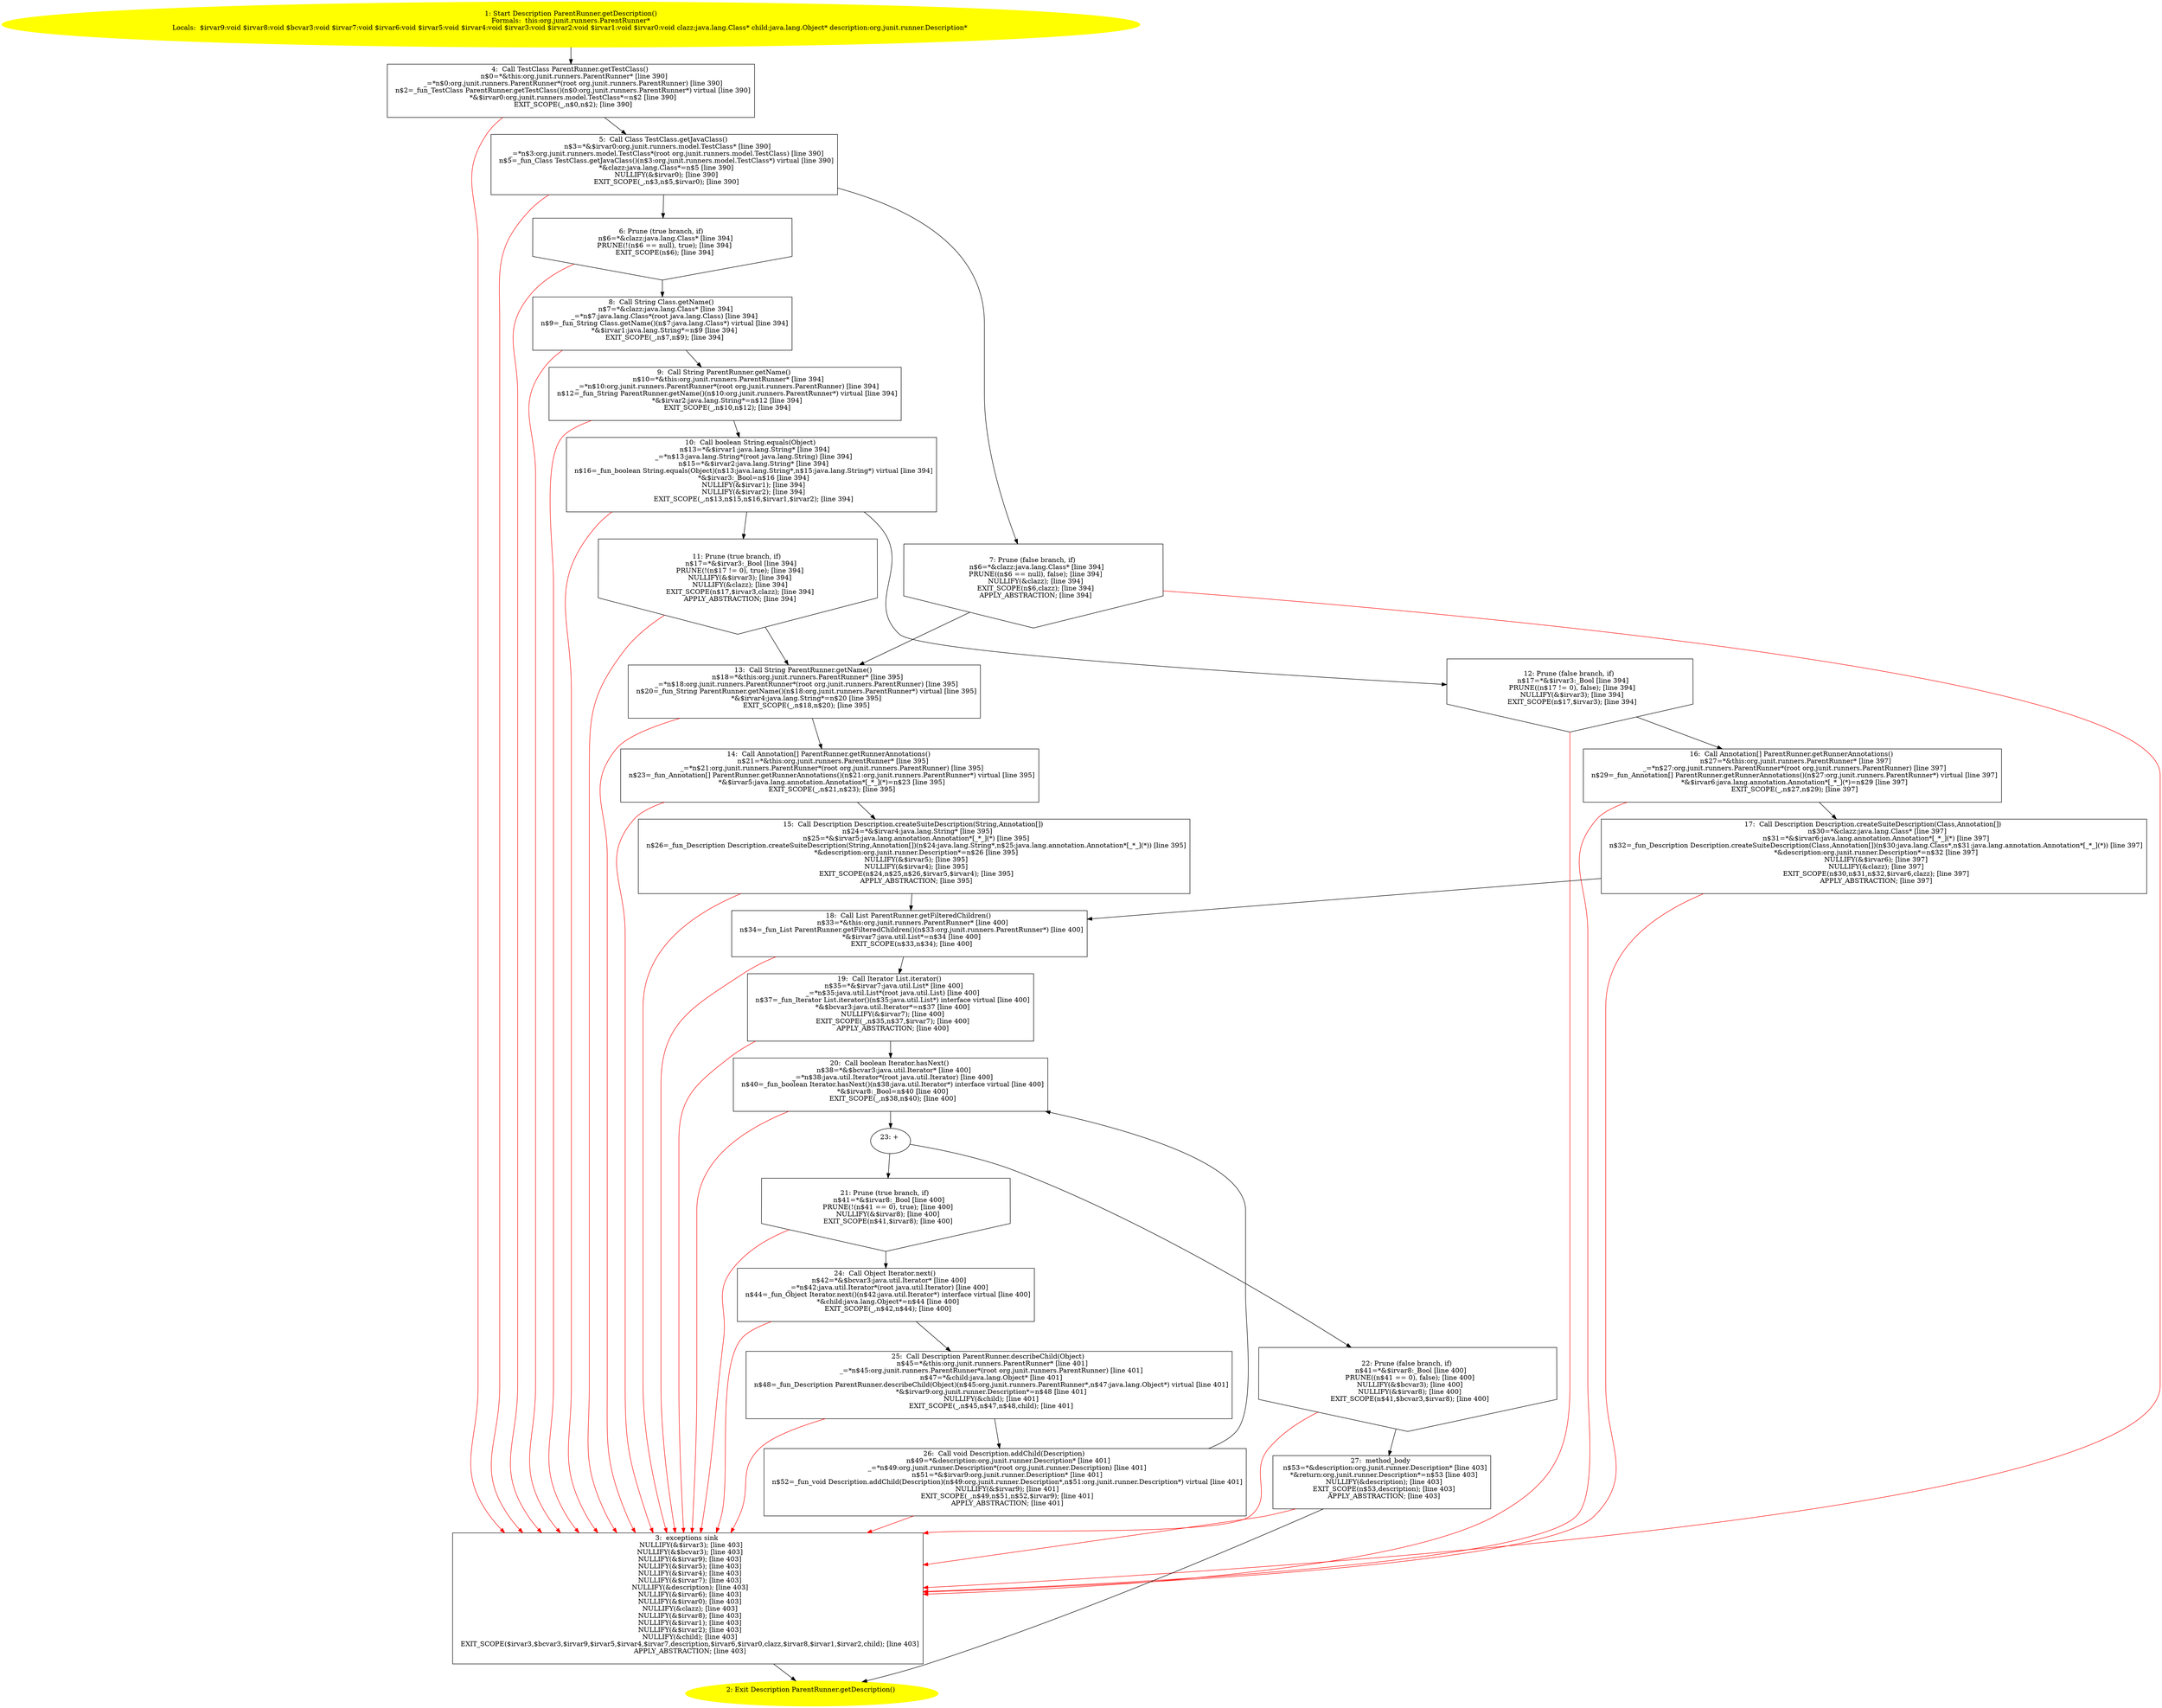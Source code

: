 /* @generated */
digraph cfg {
"org.junit.runners.ParentRunner.getDescription():org.junit.runner.Description.814c87c9909b89caf096c546d67b4e1a_1" [label="1: Start Description ParentRunner.getDescription()\nFormals:  this:org.junit.runners.ParentRunner*\nLocals:  $irvar9:void $irvar8:void $bcvar3:void $irvar7:void $irvar6:void $irvar5:void $irvar4:void $irvar3:void $irvar2:void $irvar1:void $irvar0:void clazz:java.lang.Class* child:java.lang.Object* description:org.junit.runner.Description* \n  " color=yellow style=filled]
	

	 "org.junit.runners.ParentRunner.getDescription():org.junit.runner.Description.814c87c9909b89caf096c546d67b4e1a_1" -> "org.junit.runners.ParentRunner.getDescription():org.junit.runner.Description.814c87c9909b89caf096c546d67b4e1a_4" ;
"org.junit.runners.ParentRunner.getDescription():org.junit.runner.Description.814c87c9909b89caf096c546d67b4e1a_2" [label="2: Exit Description ParentRunner.getDescription() \n  " color=yellow style=filled]
	

"org.junit.runners.ParentRunner.getDescription():org.junit.runner.Description.814c87c9909b89caf096c546d67b4e1a_3" [label="3:  exceptions sink \n   NULLIFY(&$irvar3); [line 403]\n  NULLIFY(&$bcvar3); [line 403]\n  NULLIFY(&$irvar9); [line 403]\n  NULLIFY(&$irvar5); [line 403]\n  NULLIFY(&$irvar4); [line 403]\n  NULLIFY(&$irvar7); [line 403]\n  NULLIFY(&description); [line 403]\n  NULLIFY(&$irvar6); [line 403]\n  NULLIFY(&$irvar0); [line 403]\n  NULLIFY(&clazz); [line 403]\n  NULLIFY(&$irvar8); [line 403]\n  NULLIFY(&$irvar1); [line 403]\n  NULLIFY(&$irvar2); [line 403]\n  NULLIFY(&child); [line 403]\n  EXIT_SCOPE($irvar3,$bcvar3,$irvar9,$irvar5,$irvar4,$irvar7,description,$irvar6,$irvar0,clazz,$irvar8,$irvar1,$irvar2,child); [line 403]\n  APPLY_ABSTRACTION; [line 403]\n " shape="box"]
	

	 "org.junit.runners.ParentRunner.getDescription():org.junit.runner.Description.814c87c9909b89caf096c546d67b4e1a_3" -> "org.junit.runners.ParentRunner.getDescription():org.junit.runner.Description.814c87c9909b89caf096c546d67b4e1a_2" ;
"org.junit.runners.ParentRunner.getDescription():org.junit.runner.Description.814c87c9909b89caf096c546d67b4e1a_4" [label="4:  Call TestClass ParentRunner.getTestClass() \n   n$0=*&this:org.junit.runners.ParentRunner* [line 390]\n  _=*n$0:org.junit.runners.ParentRunner*(root org.junit.runners.ParentRunner) [line 390]\n  n$2=_fun_TestClass ParentRunner.getTestClass()(n$0:org.junit.runners.ParentRunner*) virtual [line 390]\n  *&$irvar0:org.junit.runners.model.TestClass*=n$2 [line 390]\n  EXIT_SCOPE(_,n$0,n$2); [line 390]\n " shape="box"]
	

	 "org.junit.runners.ParentRunner.getDescription():org.junit.runner.Description.814c87c9909b89caf096c546d67b4e1a_4" -> "org.junit.runners.ParentRunner.getDescription():org.junit.runner.Description.814c87c9909b89caf096c546d67b4e1a_5" ;
	 "org.junit.runners.ParentRunner.getDescription():org.junit.runner.Description.814c87c9909b89caf096c546d67b4e1a_4" -> "org.junit.runners.ParentRunner.getDescription():org.junit.runner.Description.814c87c9909b89caf096c546d67b4e1a_3" [color="red" ];
"org.junit.runners.ParentRunner.getDescription():org.junit.runner.Description.814c87c9909b89caf096c546d67b4e1a_5" [label="5:  Call Class TestClass.getJavaClass() \n   n$3=*&$irvar0:org.junit.runners.model.TestClass* [line 390]\n  _=*n$3:org.junit.runners.model.TestClass*(root org.junit.runners.model.TestClass) [line 390]\n  n$5=_fun_Class TestClass.getJavaClass()(n$3:org.junit.runners.model.TestClass*) virtual [line 390]\n  *&clazz:java.lang.Class*=n$5 [line 390]\n  NULLIFY(&$irvar0); [line 390]\n  EXIT_SCOPE(_,n$3,n$5,$irvar0); [line 390]\n " shape="box"]
	

	 "org.junit.runners.ParentRunner.getDescription():org.junit.runner.Description.814c87c9909b89caf096c546d67b4e1a_5" -> "org.junit.runners.ParentRunner.getDescription():org.junit.runner.Description.814c87c9909b89caf096c546d67b4e1a_6" ;
	 "org.junit.runners.ParentRunner.getDescription():org.junit.runner.Description.814c87c9909b89caf096c546d67b4e1a_5" -> "org.junit.runners.ParentRunner.getDescription():org.junit.runner.Description.814c87c9909b89caf096c546d67b4e1a_7" ;
	 "org.junit.runners.ParentRunner.getDescription():org.junit.runner.Description.814c87c9909b89caf096c546d67b4e1a_5" -> "org.junit.runners.ParentRunner.getDescription():org.junit.runner.Description.814c87c9909b89caf096c546d67b4e1a_3" [color="red" ];
"org.junit.runners.ParentRunner.getDescription():org.junit.runner.Description.814c87c9909b89caf096c546d67b4e1a_6" [label="6: Prune (true branch, if) \n   n$6=*&clazz:java.lang.Class* [line 394]\n  PRUNE(!(n$6 == null), true); [line 394]\n  EXIT_SCOPE(n$6); [line 394]\n " shape="invhouse"]
	

	 "org.junit.runners.ParentRunner.getDescription():org.junit.runner.Description.814c87c9909b89caf096c546d67b4e1a_6" -> "org.junit.runners.ParentRunner.getDescription():org.junit.runner.Description.814c87c9909b89caf096c546d67b4e1a_8" ;
	 "org.junit.runners.ParentRunner.getDescription():org.junit.runner.Description.814c87c9909b89caf096c546d67b4e1a_6" -> "org.junit.runners.ParentRunner.getDescription():org.junit.runner.Description.814c87c9909b89caf096c546d67b4e1a_3" [color="red" ];
"org.junit.runners.ParentRunner.getDescription():org.junit.runner.Description.814c87c9909b89caf096c546d67b4e1a_7" [label="7: Prune (false branch, if) \n   n$6=*&clazz:java.lang.Class* [line 394]\n  PRUNE((n$6 == null), false); [line 394]\n  NULLIFY(&clazz); [line 394]\n  EXIT_SCOPE(n$6,clazz); [line 394]\n  APPLY_ABSTRACTION; [line 394]\n " shape="invhouse"]
	

	 "org.junit.runners.ParentRunner.getDescription():org.junit.runner.Description.814c87c9909b89caf096c546d67b4e1a_7" -> "org.junit.runners.ParentRunner.getDescription():org.junit.runner.Description.814c87c9909b89caf096c546d67b4e1a_13" ;
	 "org.junit.runners.ParentRunner.getDescription():org.junit.runner.Description.814c87c9909b89caf096c546d67b4e1a_7" -> "org.junit.runners.ParentRunner.getDescription():org.junit.runner.Description.814c87c9909b89caf096c546d67b4e1a_3" [color="red" ];
"org.junit.runners.ParentRunner.getDescription():org.junit.runner.Description.814c87c9909b89caf096c546d67b4e1a_8" [label="8:  Call String Class.getName() \n   n$7=*&clazz:java.lang.Class* [line 394]\n  _=*n$7:java.lang.Class*(root java.lang.Class) [line 394]\n  n$9=_fun_String Class.getName()(n$7:java.lang.Class*) virtual [line 394]\n  *&$irvar1:java.lang.String*=n$9 [line 394]\n  EXIT_SCOPE(_,n$7,n$9); [line 394]\n " shape="box"]
	

	 "org.junit.runners.ParentRunner.getDescription():org.junit.runner.Description.814c87c9909b89caf096c546d67b4e1a_8" -> "org.junit.runners.ParentRunner.getDescription():org.junit.runner.Description.814c87c9909b89caf096c546d67b4e1a_9" ;
	 "org.junit.runners.ParentRunner.getDescription():org.junit.runner.Description.814c87c9909b89caf096c546d67b4e1a_8" -> "org.junit.runners.ParentRunner.getDescription():org.junit.runner.Description.814c87c9909b89caf096c546d67b4e1a_3" [color="red" ];
"org.junit.runners.ParentRunner.getDescription():org.junit.runner.Description.814c87c9909b89caf096c546d67b4e1a_9" [label="9:  Call String ParentRunner.getName() \n   n$10=*&this:org.junit.runners.ParentRunner* [line 394]\n  _=*n$10:org.junit.runners.ParentRunner*(root org.junit.runners.ParentRunner) [line 394]\n  n$12=_fun_String ParentRunner.getName()(n$10:org.junit.runners.ParentRunner*) virtual [line 394]\n  *&$irvar2:java.lang.String*=n$12 [line 394]\n  EXIT_SCOPE(_,n$10,n$12); [line 394]\n " shape="box"]
	

	 "org.junit.runners.ParentRunner.getDescription():org.junit.runner.Description.814c87c9909b89caf096c546d67b4e1a_9" -> "org.junit.runners.ParentRunner.getDescription():org.junit.runner.Description.814c87c9909b89caf096c546d67b4e1a_10" ;
	 "org.junit.runners.ParentRunner.getDescription():org.junit.runner.Description.814c87c9909b89caf096c546d67b4e1a_9" -> "org.junit.runners.ParentRunner.getDescription():org.junit.runner.Description.814c87c9909b89caf096c546d67b4e1a_3" [color="red" ];
"org.junit.runners.ParentRunner.getDescription():org.junit.runner.Description.814c87c9909b89caf096c546d67b4e1a_10" [label="10:  Call boolean String.equals(Object) \n   n$13=*&$irvar1:java.lang.String* [line 394]\n  _=*n$13:java.lang.String*(root java.lang.String) [line 394]\n  n$15=*&$irvar2:java.lang.String* [line 394]\n  n$16=_fun_boolean String.equals(Object)(n$13:java.lang.String*,n$15:java.lang.String*) virtual [line 394]\n  *&$irvar3:_Bool=n$16 [line 394]\n  NULLIFY(&$irvar1); [line 394]\n  NULLIFY(&$irvar2); [line 394]\n  EXIT_SCOPE(_,n$13,n$15,n$16,$irvar1,$irvar2); [line 394]\n " shape="box"]
	

	 "org.junit.runners.ParentRunner.getDescription():org.junit.runner.Description.814c87c9909b89caf096c546d67b4e1a_10" -> "org.junit.runners.ParentRunner.getDescription():org.junit.runner.Description.814c87c9909b89caf096c546d67b4e1a_11" ;
	 "org.junit.runners.ParentRunner.getDescription():org.junit.runner.Description.814c87c9909b89caf096c546d67b4e1a_10" -> "org.junit.runners.ParentRunner.getDescription():org.junit.runner.Description.814c87c9909b89caf096c546d67b4e1a_12" ;
	 "org.junit.runners.ParentRunner.getDescription():org.junit.runner.Description.814c87c9909b89caf096c546d67b4e1a_10" -> "org.junit.runners.ParentRunner.getDescription():org.junit.runner.Description.814c87c9909b89caf096c546d67b4e1a_3" [color="red" ];
"org.junit.runners.ParentRunner.getDescription():org.junit.runner.Description.814c87c9909b89caf096c546d67b4e1a_11" [label="11: Prune (true branch, if) \n   n$17=*&$irvar3:_Bool [line 394]\n  PRUNE(!(n$17 != 0), true); [line 394]\n  NULLIFY(&$irvar3); [line 394]\n  NULLIFY(&clazz); [line 394]\n  EXIT_SCOPE(n$17,$irvar3,clazz); [line 394]\n  APPLY_ABSTRACTION; [line 394]\n " shape="invhouse"]
	

	 "org.junit.runners.ParentRunner.getDescription():org.junit.runner.Description.814c87c9909b89caf096c546d67b4e1a_11" -> "org.junit.runners.ParentRunner.getDescription():org.junit.runner.Description.814c87c9909b89caf096c546d67b4e1a_13" ;
	 "org.junit.runners.ParentRunner.getDescription():org.junit.runner.Description.814c87c9909b89caf096c546d67b4e1a_11" -> "org.junit.runners.ParentRunner.getDescription():org.junit.runner.Description.814c87c9909b89caf096c546d67b4e1a_3" [color="red" ];
"org.junit.runners.ParentRunner.getDescription():org.junit.runner.Description.814c87c9909b89caf096c546d67b4e1a_12" [label="12: Prune (false branch, if) \n   n$17=*&$irvar3:_Bool [line 394]\n  PRUNE((n$17 != 0), false); [line 394]\n  NULLIFY(&$irvar3); [line 394]\n  EXIT_SCOPE(n$17,$irvar3); [line 394]\n " shape="invhouse"]
	

	 "org.junit.runners.ParentRunner.getDescription():org.junit.runner.Description.814c87c9909b89caf096c546d67b4e1a_12" -> "org.junit.runners.ParentRunner.getDescription():org.junit.runner.Description.814c87c9909b89caf096c546d67b4e1a_16" ;
	 "org.junit.runners.ParentRunner.getDescription():org.junit.runner.Description.814c87c9909b89caf096c546d67b4e1a_12" -> "org.junit.runners.ParentRunner.getDescription():org.junit.runner.Description.814c87c9909b89caf096c546d67b4e1a_3" [color="red" ];
"org.junit.runners.ParentRunner.getDescription():org.junit.runner.Description.814c87c9909b89caf096c546d67b4e1a_13" [label="13:  Call String ParentRunner.getName() \n   n$18=*&this:org.junit.runners.ParentRunner* [line 395]\n  _=*n$18:org.junit.runners.ParentRunner*(root org.junit.runners.ParentRunner) [line 395]\n  n$20=_fun_String ParentRunner.getName()(n$18:org.junit.runners.ParentRunner*) virtual [line 395]\n  *&$irvar4:java.lang.String*=n$20 [line 395]\n  EXIT_SCOPE(_,n$18,n$20); [line 395]\n " shape="box"]
	

	 "org.junit.runners.ParentRunner.getDescription():org.junit.runner.Description.814c87c9909b89caf096c546d67b4e1a_13" -> "org.junit.runners.ParentRunner.getDescription():org.junit.runner.Description.814c87c9909b89caf096c546d67b4e1a_14" ;
	 "org.junit.runners.ParentRunner.getDescription():org.junit.runner.Description.814c87c9909b89caf096c546d67b4e1a_13" -> "org.junit.runners.ParentRunner.getDescription():org.junit.runner.Description.814c87c9909b89caf096c546d67b4e1a_3" [color="red" ];
"org.junit.runners.ParentRunner.getDescription():org.junit.runner.Description.814c87c9909b89caf096c546d67b4e1a_14" [label="14:  Call Annotation[] ParentRunner.getRunnerAnnotations() \n   n$21=*&this:org.junit.runners.ParentRunner* [line 395]\n  _=*n$21:org.junit.runners.ParentRunner*(root org.junit.runners.ParentRunner) [line 395]\n  n$23=_fun_Annotation[] ParentRunner.getRunnerAnnotations()(n$21:org.junit.runners.ParentRunner*) virtual [line 395]\n  *&$irvar5:java.lang.annotation.Annotation*[_*_](*)=n$23 [line 395]\n  EXIT_SCOPE(_,n$21,n$23); [line 395]\n " shape="box"]
	

	 "org.junit.runners.ParentRunner.getDescription():org.junit.runner.Description.814c87c9909b89caf096c546d67b4e1a_14" -> "org.junit.runners.ParentRunner.getDescription():org.junit.runner.Description.814c87c9909b89caf096c546d67b4e1a_15" ;
	 "org.junit.runners.ParentRunner.getDescription():org.junit.runner.Description.814c87c9909b89caf096c546d67b4e1a_14" -> "org.junit.runners.ParentRunner.getDescription():org.junit.runner.Description.814c87c9909b89caf096c546d67b4e1a_3" [color="red" ];
"org.junit.runners.ParentRunner.getDescription():org.junit.runner.Description.814c87c9909b89caf096c546d67b4e1a_15" [label="15:  Call Description Description.createSuiteDescription(String,Annotation[]) \n   n$24=*&$irvar4:java.lang.String* [line 395]\n  n$25=*&$irvar5:java.lang.annotation.Annotation*[_*_](*) [line 395]\n  n$26=_fun_Description Description.createSuiteDescription(String,Annotation[])(n$24:java.lang.String*,n$25:java.lang.annotation.Annotation*[_*_](*)) [line 395]\n  *&description:org.junit.runner.Description*=n$26 [line 395]\n  NULLIFY(&$irvar5); [line 395]\n  NULLIFY(&$irvar4); [line 395]\n  EXIT_SCOPE(n$24,n$25,n$26,$irvar5,$irvar4); [line 395]\n  APPLY_ABSTRACTION; [line 395]\n " shape="box"]
	

	 "org.junit.runners.ParentRunner.getDescription():org.junit.runner.Description.814c87c9909b89caf096c546d67b4e1a_15" -> "org.junit.runners.ParentRunner.getDescription():org.junit.runner.Description.814c87c9909b89caf096c546d67b4e1a_18" ;
	 "org.junit.runners.ParentRunner.getDescription():org.junit.runner.Description.814c87c9909b89caf096c546d67b4e1a_15" -> "org.junit.runners.ParentRunner.getDescription():org.junit.runner.Description.814c87c9909b89caf096c546d67b4e1a_3" [color="red" ];
"org.junit.runners.ParentRunner.getDescription():org.junit.runner.Description.814c87c9909b89caf096c546d67b4e1a_16" [label="16:  Call Annotation[] ParentRunner.getRunnerAnnotations() \n   n$27=*&this:org.junit.runners.ParentRunner* [line 397]\n  _=*n$27:org.junit.runners.ParentRunner*(root org.junit.runners.ParentRunner) [line 397]\n  n$29=_fun_Annotation[] ParentRunner.getRunnerAnnotations()(n$27:org.junit.runners.ParentRunner*) virtual [line 397]\n  *&$irvar6:java.lang.annotation.Annotation*[_*_](*)=n$29 [line 397]\n  EXIT_SCOPE(_,n$27,n$29); [line 397]\n " shape="box"]
	

	 "org.junit.runners.ParentRunner.getDescription():org.junit.runner.Description.814c87c9909b89caf096c546d67b4e1a_16" -> "org.junit.runners.ParentRunner.getDescription():org.junit.runner.Description.814c87c9909b89caf096c546d67b4e1a_17" ;
	 "org.junit.runners.ParentRunner.getDescription():org.junit.runner.Description.814c87c9909b89caf096c546d67b4e1a_16" -> "org.junit.runners.ParentRunner.getDescription():org.junit.runner.Description.814c87c9909b89caf096c546d67b4e1a_3" [color="red" ];
"org.junit.runners.ParentRunner.getDescription():org.junit.runner.Description.814c87c9909b89caf096c546d67b4e1a_17" [label="17:  Call Description Description.createSuiteDescription(Class,Annotation[]) \n   n$30=*&clazz:java.lang.Class* [line 397]\n  n$31=*&$irvar6:java.lang.annotation.Annotation*[_*_](*) [line 397]\n  n$32=_fun_Description Description.createSuiteDescription(Class,Annotation[])(n$30:java.lang.Class*,n$31:java.lang.annotation.Annotation*[_*_](*)) [line 397]\n  *&description:org.junit.runner.Description*=n$32 [line 397]\n  NULLIFY(&$irvar6); [line 397]\n  NULLIFY(&clazz); [line 397]\n  EXIT_SCOPE(n$30,n$31,n$32,$irvar6,clazz); [line 397]\n  APPLY_ABSTRACTION; [line 397]\n " shape="box"]
	

	 "org.junit.runners.ParentRunner.getDescription():org.junit.runner.Description.814c87c9909b89caf096c546d67b4e1a_17" -> "org.junit.runners.ParentRunner.getDescription():org.junit.runner.Description.814c87c9909b89caf096c546d67b4e1a_18" ;
	 "org.junit.runners.ParentRunner.getDescription():org.junit.runner.Description.814c87c9909b89caf096c546d67b4e1a_17" -> "org.junit.runners.ParentRunner.getDescription():org.junit.runner.Description.814c87c9909b89caf096c546d67b4e1a_3" [color="red" ];
"org.junit.runners.ParentRunner.getDescription():org.junit.runner.Description.814c87c9909b89caf096c546d67b4e1a_18" [label="18:  Call List ParentRunner.getFilteredChildren() \n   n$33=*&this:org.junit.runners.ParentRunner* [line 400]\n  n$34=_fun_List ParentRunner.getFilteredChildren()(n$33:org.junit.runners.ParentRunner*) [line 400]\n  *&$irvar7:java.util.List*=n$34 [line 400]\n  EXIT_SCOPE(n$33,n$34); [line 400]\n " shape="box"]
	

	 "org.junit.runners.ParentRunner.getDescription():org.junit.runner.Description.814c87c9909b89caf096c546d67b4e1a_18" -> "org.junit.runners.ParentRunner.getDescription():org.junit.runner.Description.814c87c9909b89caf096c546d67b4e1a_19" ;
	 "org.junit.runners.ParentRunner.getDescription():org.junit.runner.Description.814c87c9909b89caf096c546d67b4e1a_18" -> "org.junit.runners.ParentRunner.getDescription():org.junit.runner.Description.814c87c9909b89caf096c546d67b4e1a_3" [color="red" ];
"org.junit.runners.ParentRunner.getDescription():org.junit.runner.Description.814c87c9909b89caf096c546d67b4e1a_19" [label="19:  Call Iterator List.iterator() \n   n$35=*&$irvar7:java.util.List* [line 400]\n  _=*n$35:java.util.List*(root java.util.List) [line 400]\n  n$37=_fun_Iterator List.iterator()(n$35:java.util.List*) interface virtual [line 400]\n  *&$bcvar3:java.util.Iterator*=n$37 [line 400]\n  NULLIFY(&$irvar7); [line 400]\n  EXIT_SCOPE(_,n$35,n$37,$irvar7); [line 400]\n  APPLY_ABSTRACTION; [line 400]\n " shape="box"]
	

	 "org.junit.runners.ParentRunner.getDescription():org.junit.runner.Description.814c87c9909b89caf096c546d67b4e1a_19" -> "org.junit.runners.ParentRunner.getDescription():org.junit.runner.Description.814c87c9909b89caf096c546d67b4e1a_20" ;
	 "org.junit.runners.ParentRunner.getDescription():org.junit.runner.Description.814c87c9909b89caf096c546d67b4e1a_19" -> "org.junit.runners.ParentRunner.getDescription():org.junit.runner.Description.814c87c9909b89caf096c546d67b4e1a_3" [color="red" ];
"org.junit.runners.ParentRunner.getDescription():org.junit.runner.Description.814c87c9909b89caf096c546d67b4e1a_20" [label="20:  Call boolean Iterator.hasNext() \n   n$38=*&$bcvar3:java.util.Iterator* [line 400]\n  _=*n$38:java.util.Iterator*(root java.util.Iterator) [line 400]\n  n$40=_fun_boolean Iterator.hasNext()(n$38:java.util.Iterator*) interface virtual [line 400]\n  *&$irvar8:_Bool=n$40 [line 400]\n  EXIT_SCOPE(_,n$38,n$40); [line 400]\n " shape="box"]
	

	 "org.junit.runners.ParentRunner.getDescription():org.junit.runner.Description.814c87c9909b89caf096c546d67b4e1a_20" -> "org.junit.runners.ParentRunner.getDescription():org.junit.runner.Description.814c87c9909b89caf096c546d67b4e1a_23" ;
	 "org.junit.runners.ParentRunner.getDescription():org.junit.runner.Description.814c87c9909b89caf096c546d67b4e1a_20" -> "org.junit.runners.ParentRunner.getDescription():org.junit.runner.Description.814c87c9909b89caf096c546d67b4e1a_3" [color="red" ];
"org.junit.runners.ParentRunner.getDescription():org.junit.runner.Description.814c87c9909b89caf096c546d67b4e1a_21" [label="21: Prune (true branch, if) \n   n$41=*&$irvar8:_Bool [line 400]\n  PRUNE(!(n$41 == 0), true); [line 400]\n  NULLIFY(&$irvar8); [line 400]\n  EXIT_SCOPE(n$41,$irvar8); [line 400]\n " shape="invhouse"]
	

	 "org.junit.runners.ParentRunner.getDescription():org.junit.runner.Description.814c87c9909b89caf096c546d67b4e1a_21" -> "org.junit.runners.ParentRunner.getDescription():org.junit.runner.Description.814c87c9909b89caf096c546d67b4e1a_24" ;
	 "org.junit.runners.ParentRunner.getDescription():org.junit.runner.Description.814c87c9909b89caf096c546d67b4e1a_21" -> "org.junit.runners.ParentRunner.getDescription():org.junit.runner.Description.814c87c9909b89caf096c546d67b4e1a_3" [color="red" ];
"org.junit.runners.ParentRunner.getDescription():org.junit.runner.Description.814c87c9909b89caf096c546d67b4e1a_22" [label="22: Prune (false branch, if) \n   n$41=*&$irvar8:_Bool [line 400]\n  PRUNE((n$41 == 0), false); [line 400]\n  NULLIFY(&$bcvar3); [line 400]\n  NULLIFY(&$irvar8); [line 400]\n  EXIT_SCOPE(n$41,$bcvar3,$irvar8); [line 400]\n " shape="invhouse"]
	

	 "org.junit.runners.ParentRunner.getDescription():org.junit.runner.Description.814c87c9909b89caf096c546d67b4e1a_22" -> "org.junit.runners.ParentRunner.getDescription():org.junit.runner.Description.814c87c9909b89caf096c546d67b4e1a_27" ;
	 "org.junit.runners.ParentRunner.getDescription():org.junit.runner.Description.814c87c9909b89caf096c546d67b4e1a_22" -> "org.junit.runners.ParentRunner.getDescription():org.junit.runner.Description.814c87c9909b89caf096c546d67b4e1a_3" [color="red" ];
"org.junit.runners.ParentRunner.getDescription():org.junit.runner.Description.814c87c9909b89caf096c546d67b4e1a_23" [label="23: + \n  " ]
	

	 "org.junit.runners.ParentRunner.getDescription():org.junit.runner.Description.814c87c9909b89caf096c546d67b4e1a_23" -> "org.junit.runners.ParentRunner.getDescription():org.junit.runner.Description.814c87c9909b89caf096c546d67b4e1a_21" ;
	 "org.junit.runners.ParentRunner.getDescription():org.junit.runner.Description.814c87c9909b89caf096c546d67b4e1a_23" -> "org.junit.runners.ParentRunner.getDescription():org.junit.runner.Description.814c87c9909b89caf096c546d67b4e1a_22" ;
"org.junit.runners.ParentRunner.getDescription():org.junit.runner.Description.814c87c9909b89caf096c546d67b4e1a_24" [label="24:  Call Object Iterator.next() \n   n$42=*&$bcvar3:java.util.Iterator* [line 400]\n  _=*n$42:java.util.Iterator*(root java.util.Iterator) [line 400]\n  n$44=_fun_Object Iterator.next()(n$42:java.util.Iterator*) interface virtual [line 400]\n  *&child:java.lang.Object*=n$44 [line 400]\n  EXIT_SCOPE(_,n$42,n$44); [line 400]\n " shape="box"]
	

	 "org.junit.runners.ParentRunner.getDescription():org.junit.runner.Description.814c87c9909b89caf096c546d67b4e1a_24" -> "org.junit.runners.ParentRunner.getDescription():org.junit.runner.Description.814c87c9909b89caf096c546d67b4e1a_25" ;
	 "org.junit.runners.ParentRunner.getDescription():org.junit.runner.Description.814c87c9909b89caf096c546d67b4e1a_24" -> "org.junit.runners.ParentRunner.getDescription():org.junit.runner.Description.814c87c9909b89caf096c546d67b4e1a_3" [color="red" ];
"org.junit.runners.ParentRunner.getDescription():org.junit.runner.Description.814c87c9909b89caf096c546d67b4e1a_25" [label="25:  Call Description ParentRunner.describeChild(Object) \n   n$45=*&this:org.junit.runners.ParentRunner* [line 401]\n  _=*n$45:org.junit.runners.ParentRunner*(root org.junit.runners.ParentRunner) [line 401]\n  n$47=*&child:java.lang.Object* [line 401]\n  n$48=_fun_Description ParentRunner.describeChild(Object)(n$45:org.junit.runners.ParentRunner*,n$47:java.lang.Object*) virtual [line 401]\n  *&$irvar9:org.junit.runner.Description*=n$48 [line 401]\n  NULLIFY(&child); [line 401]\n  EXIT_SCOPE(_,n$45,n$47,n$48,child); [line 401]\n " shape="box"]
	

	 "org.junit.runners.ParentRunner.getDescription():org.junit.runner.Description.814c87c9909b89caf096c546d67b4e1a_25" -> "org.junit.runners.ParentRunner.getDescription():org.junit.runner.Description.814c87c9909b89caf096c546d67b4e1a_26" ;
	 "org.junit.runners.ParentRunner.getDescription():org.junit.runner.Description.814c87c9909b89caf096c546d67b4e1a_25" -> "org.junit.runners.ParentRunner.getDescription():org.junit.runner.Description.814c87c9909b89caf096c546d67b4e1a_3" [color="red" ];
"org.junit.runners.ParentRunner.getDescription():org.junit.runner.Description.814c87c9909b89caf096c546d67b4e1a_26" [label="26:  Call void Description.addChild(Description) \n   n$49=*&description:org.junit.runner.Description* [line 401]\n  _=*n$49:org.junit.runner.Description*(root org.junit.runner.Description) [line 401]\n  n$51=*&$irvar9:org.junit.runner.Description* [line 401]\n  n$52=_fun_void Description.addChild(Description)(n$49:org.junit.runner.Description*,n$51:org.junit.runner.Description*) virtual [line 401]\n  NULLIFY(&$irvar9); [line 401]\n  EXIT_SCOPE(_,n$49,n$51,n$52,$irvar9); [line 401]\n  APPLY_ABSTRACTION; [line 401]\n " shape="box"]
	

	 "org.junit.runners.ParentRunner.getDescription():org.junit.runner.Description.814c87c9909b89caf096c546d67b4e1a_26" -> "org.junit.runners.ParentRunner.getDescription():org.junit.runner.Description.814c87c9909b89caf096c546d67b4e1a_20" ;
	 "org.junit.runners.ParentRunner.getDescription():org.junit.runner.Description.814c87c9909b89caf096c546d67b4e1a_26" -> "org.junit.runners.ParentRunner.getDescription():org.junit.runner.Description.814c87c9909b89caf096c546d67b4e1a_3" [color="red" ];
"org.junit.runners.ParentRunner.getDescription():org.junit.runner.Description.814c87c9909b89caf096c546d67b4e1a_27" [label="27:  method_body \n   n$53=*&description:org.junit.runner.Description* [line 403]\n  *&return:org.junit.runner.Description*=n$53 [line 403]\n  NULLIFY(&description); [line 403]\n  EXIT_SCOPE(n$53,description); [line 403]\n  APPLY_ABSTRACTION; [line 403]\n " shape="box"]
	

	 "org.junit.runners.ParentRunner.getDescription():org.junit.runner.Description.814c87c9909b89caf096c546d67b4e1a_27" -> "org.junit.runners.ParentRunner.getDescription():org.junit.runner.Description.814c87c9909b89caf096c546d67b4e1a_2" ;
	 "org.junit.runners.ParentRunner.getDescription():org.junit.runner.Description.814c87c9909b89caf096c546d67b4e1a_27" -> "org.junit.runners.ParentRunner.getDescription():org.junit.runner.Description.814c87c9909b89caf096c546d67b4e1a_3" [color="red" ];
}
